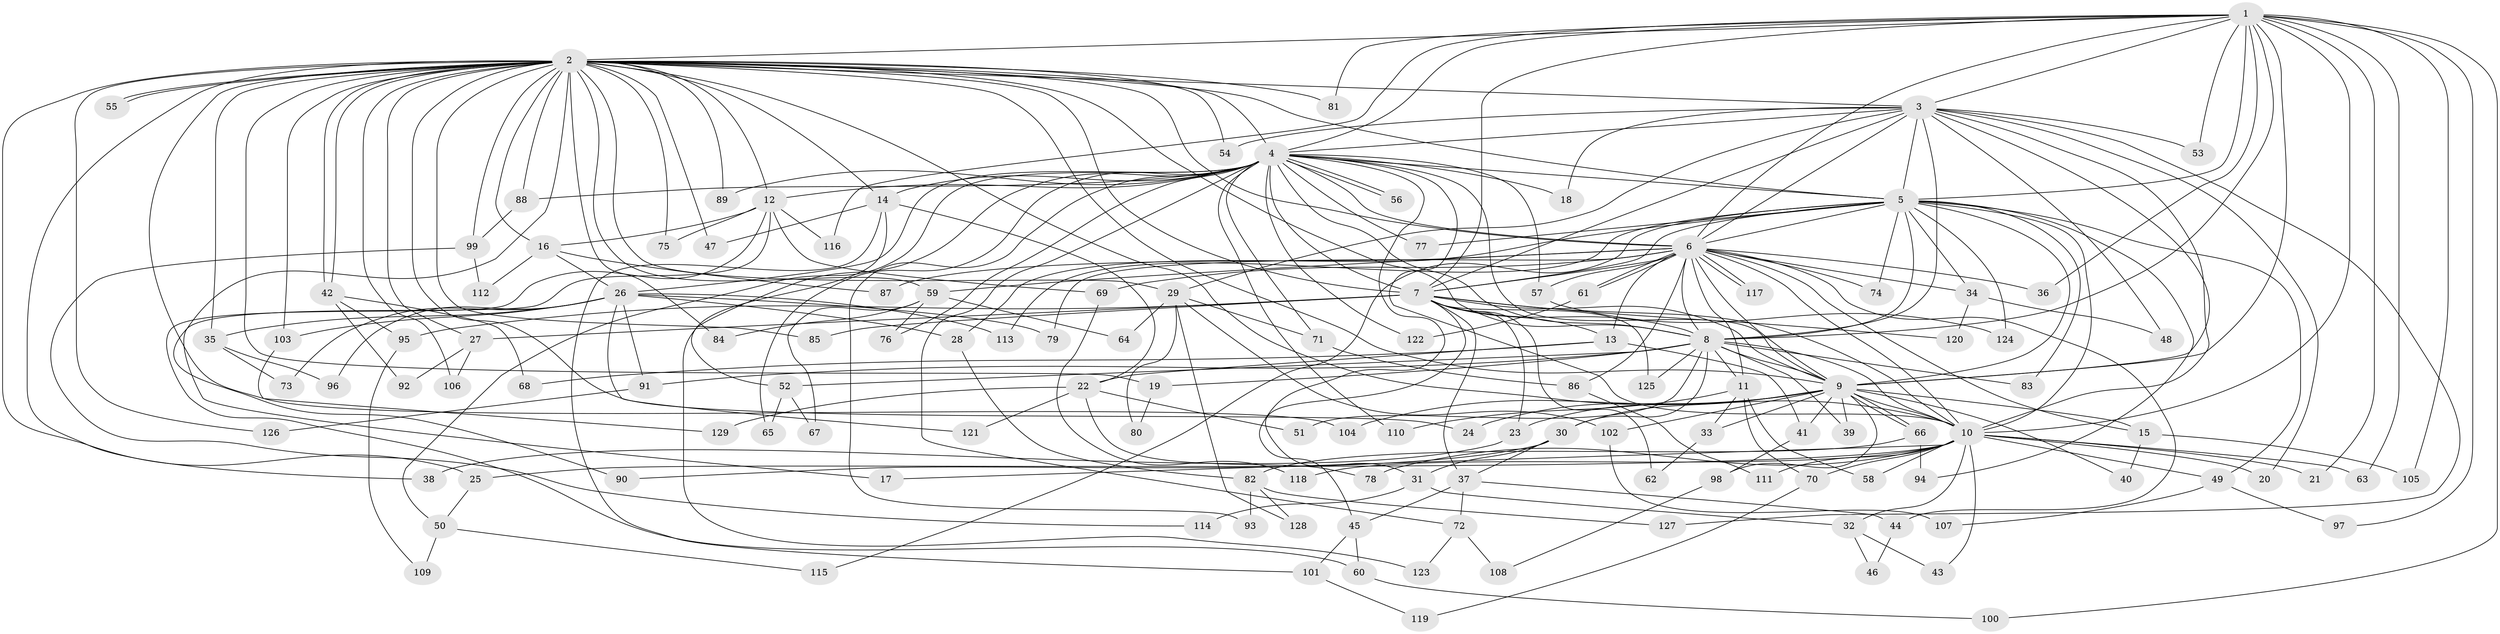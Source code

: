 // coarse degree distribution, {15: 0.038461538461538464, 14: 0.019230769230769232, 22: 0.019230769230769232, 19: 0.038461538461538464, 9: 0.038461538461538464, 13: 0.019230769230769232, 10: 0.038461538461538464, 16: 0.019230769230769232, 4: 0.07692307692307693, 7: 0.057692307692307696, 6: 0.019230769230769232, 3: 0.09615384615384616, 5: 0.1346153846153846, 1: 0.038461538461538464, 2: 0.34615384615384615}
// Generated by graph-tools (version 1.1) at 2025/49/03/04/25 22:49:31]
// undirected, 129 vertices, 283 edges
graph export_dot {
  node [color=gray90,style=filled];
  1;
  2;
  3;
  4;
  5;
  6;
  7;
  8;
  9;
  10;
  11;
  12;
  13;
  14;
  15;
  16;
  17;
  18;
  19;
  20;
  21;
  22;
  23;
  24;
  25;
  26;
  27;
  28;
  29;
  30;
  31;
  32;
  33;
  34;
  35;
  36;
  37;
  38;
  39;
  40;
  41;
  42;
  43;
  44;
  45;
  46;
  47;
  48;
  49;
  50;
  51;
  52;
  53;
  54;
  55;
  56;
  57;
  58;
  59;
  60;
  61;
  62;
  63;
  64;
  65;
  66;
  67;
  68;
  69;
  70;
  71;
  72;
  73;
  74;
  75;
  76;
  77;
  78;
  79;
  80;
  81;
  82;
  83;
  84;
  85;
  86;
  87;
  88;
  89;
  90;
  91;
  92;
  93;
  94;
  95;
  96;
  97;
  98;
  99;
  100;
  101;
  102;
  103;
  104;
  105;
  106;
  107;
  108;
  109;
  110;
  111;
  112;
  113;
  114;
  115;
  116;
  117;
  118;
  119;
  120;
  121;
  122;
  123;
  124;
  125;
  126;
  127;
  128;
  129;
  1 -- 2;
  1 -- 3;
  1 -- 4;
  1 -- 5;
  1 -- 6;
  1 -- 7;
  1 -- 8;
  1 -- 9;
  1 -- 10;
  1 -- 21;
  1 -- 36;
  1 -- 53;
  1 -- 63;
  1 -- 81;
  1 -- 97;
  1 -- 100;
  1 -- 105;
  1 -- 116;
  2 -- 3;
  2 -- 4;
  2 -- 5;
  2 -- 6;
  2 -- 7;
  2 -- 8;
  2 -- 9;
  2 -- 10;
  2 -- 12;
  2 -- 14;
  2 -- 16;
  2 -- 17;
  2 -- 19;
  2 -- 24;
  2 -- 25;
  2 -- 27;
  2 -- 29;
  2 -- 35;
  2 -- 38;
  2 -- 42;
  2 -- 42;
  2 -- 47;
  2 -- 54;
  2 -- 55;
  2 -- 55;
  2 -- 59;
  2 -- 75;
  2 -- 81;
  2 -- 84;
  2 -- 85;
  2 -- 88;
  2 -- 89;
  2 -- 99;
  2 -- 103;
  2 -- 104;
  2 -- 106;
  2 -- 126;
  3 -- 4;
  3 -- 5;
  3 -- 6;
  3 -- 7;
  3 -- 8;
  3 -- 9;
  3 -- 10;
  3 -- 18;
  3 -- 20;
  3 -- 29;
  3 -- 48;
  3 -- 53;
  3 -- 54;
  3 -- 127;
  4 -- 5;
  4 -- 6;
  4 -- 7;
  4 -- 8;
  4 -- 9;
  4 -- 10;
  4 -- 12;
  4 -- 14;
  4 -- 18;
  4 -- 26;
  4 -- 45;
  4 -- 50;
  4 -- 56;
  4 -- 56;
  4 -- 57;
  4 -- 65;
  4 -- 71;
  4 -- 72;
  4 -- 76;
  4 -- 77;
  4 -- 88;
  4 -- 89;
  4 -- 93;
  4 -- 110;
  4 -- 122;
  4 -- 123;
  5 -- 6;
  5 -- 7;
  5 -- 8;
  5 -- 9;
  5 -- 10;
  5 -- 28;
  5 -- 34;
  5 -- 49;
  5 -- 74;
  5 -- 77;
  5 -- 83;
  5 -- 94;
  5 -- 113;
  5 -- 115;
  5 -- 124;
  6 -- 7;
  6 -- 8;
  6 -- 9;
  6 -- 10;
  6 -- 11;
  6 -- 13;
  6 -- 15;
  6 -- 34;
  6 -- 36;
  6 -- 44;
  6 -- 57;
  6 -- 59;
  6 -- 61;
  6 -- 61;
  6 -- 69;
  6 -- 74;
  6 -- 79;
  6 -- 86;
  6 -- 87;
  6 -- 117;
  6 -- 117;
  7 -- 8;
  7 -- 9;
  7 -- 10;
  7 -- 13;
  7 -- 23;
  7 -- 27;
  7 -- 31;
  7 -- 37;
  7 -- 62;
  7 -- 85;
  7 -- 95;
  7 -- 120;
  7 -- 125;
  8 -- 9;
  8 -- 10;
  8 -- 11;
  8 -- 19;
  8 -- 30;
  8 -- 39;
  8 -- 51;
  8 -- 52;
  8 -- 83;
  8 -- 91;
  8 -- 125;
  9 -- 10;
  9 -- 15;
  9 -- 23;
  9 -- 24;
  9 -- 30;
  9 -- 33;
  9 -- 39;
  9 -- 40;
  9 -- 41;
  9 -- 66;
  9 -- 66;
  9 -- 98;
  9 -- 102;
  9 -- 104;
  10 -- 17;
  10 -- 20;
  10 -- 21;
  10 -- 25;
  10 -- 32;
  10 -- 43;
  10 -- 49;
  10 -- 58;
  10 -- 63;
  10 -- 70;
  10 -- 78;
  10 -- 111;
  10 -- 118;
  11 -- 33;
  11 -- 58;
  11 -- 70;
  11 -- 110;
  12 -- 16;
  12 -- 60;
  12 -- 69;
  12 -- 75;
  12 -- 90;
  12 -- 116;
  13 -- 22;
  13 -- 41;
  13 -- 68;
  14 -- 22;
  14 -- 47;
  14 -- 52;
  14 -- 101;
  15 -- 40;
  15 -- 105;
  16 -- 26;
  16 -- 87;
  16 -- 112;
  19 -- 80;
  22 -- 51;
  22 -- 78;
  22 -- 121;
  22 -- 129;
  23 -- 38;
  25 -- 50;
  26 -- 28;
  26 -- 35;
  26 -- 73;
  26 -- 79;
  26 -- 91;
  26 -- 96;
  26 -- 103;
  26 -- 113;
  26 -- 121;
  27 -- 92;
  27 -- 106;
  28 -- 82;
  29 -- 64;
  29 -- 71;
  29 -- 80;
  29 -- 102;
  29 -- 128;
  30 -- 31;
  30 -- 37;
  30 -- 90;
  31 -- 32;
  31 -- 114;
  32 -- 43;
  32 -- 46;
  33 -- 62;
  34 -- 48;
  34 -- 120;
  35 -- 73;
  35 -- 96;
  37 -- 44;
  37 -- 45;
  37 -- 72;
  41 -- 98;
  42 -- 68;
  42 -- 92;
  42 -- 95;
  44 -- 46;
  45 -- 60;
  45 -- 101;
  49 -- 97;
  49 -- 107;
  50 -- 109;
  50 -- 115;
  52 -- 65;
  52 -- 67;
  57 -- 124;
  59 -- 64;
  59 -- 67;
  59 -- 76;
  59 -- 84;
  60 -- 100;
  61 -- 122;
  66 -- 82;
  66 -- 94;
  69 -- 118;
  70 -- 119;
  71 -- 86;
  72 -- 108;
  72 -- 123;
  82 -- 93;
  82 -- 127;
  82 -- 128;
  86 -- 111;
  88 -- 99;
  91 -- 126;
  95 -- 109;
  98 -- 108;
  99 -- 112;
  99 -- 114;
  101 -- 119;
  102 -- 107;
  103 -- 129;
}
